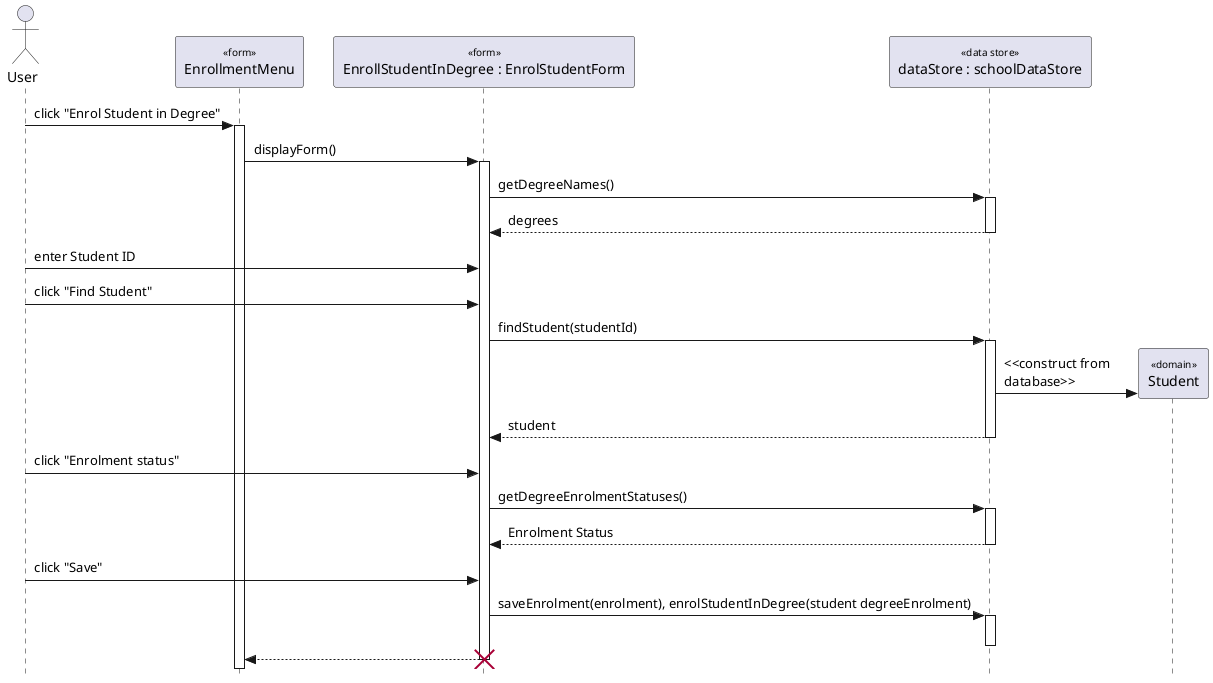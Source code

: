 @startuml juliened sequence
' === Style Tweaks ===

skinparam {
  Style StrictUML
  RoundCorner 5
  ParticipantPadding 10
  Padding 2
  SequenceStereotype {
    Font {
      Size 10
      Style plain
    }
  }
}

' === Actors / Participants
actor "User" as user
participant "EnrollmentMenu" as menu <<form>>
participant "EnrollStudentInDegree : EnrolStudentForm" as EnrollStudentInDegree <<form>>
participant "dataStore : schoolDataStore" as dataStore <<data store>>
participant "Student" as student <<domain>>

' === Messages ===
user -> menu : click "Enrol Student in Degree"
menu++
menu -> EnrollStudentInDegree : displayForm()
EnrollStudentInDegree++

EnrollStudentInDegree -> dataStore : getDegreeNames()
dataStore++
return degrees

user -> EnrollStudentInDegree : enter Student ID

user -> EnrollStudentInDegree : click "Find Student"
EnrollStudentInDegree -> dataStore : findStudent(studentId)
dataStore++
create student
dataStore -> student : <<construct from\ndatabase>>
return student

user -> EnrollStudentInDegree : click "Enrolment status"
EnrollStudentInDegree -> dataStore : getDegreeEnrolmentStatuses()
dataStore++
return Enrolment Status

user -> EnrollStudentInDegree : click "Save"
EnrollStudentInDegree -> dataStore : saveEnrolment(enrolment), enrolStudentInDegree(student degreeEnrolment)
dataStore++
dataStore--
return

destroy EnrollStudentInDegree
@enduml